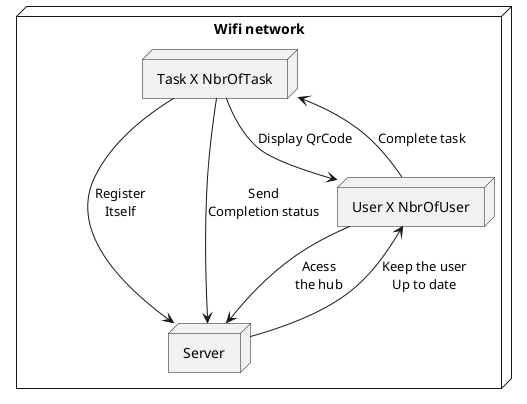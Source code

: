 @startuml

node "Wifi network"{
  node Server

  node "Task X NbrOfTask"  as task

  node "User X NbrOfUser" as user
}

user --> Server : Acess\nthe hub
user <-- Server : Keep the user\nUp to date

task --> Server : Register\nItself
task --> Server : Send\nCompletion status

task --> user : Display QrCode
user --> task : Complete task

@enduml